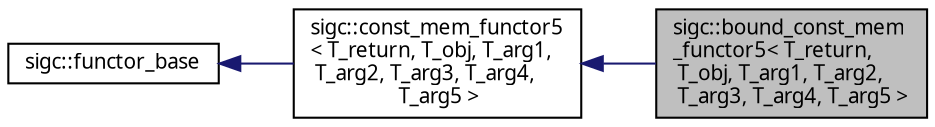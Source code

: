 digraph "sigc::bound_const_mem_functor5&lt; T_return, T_obj, T_arg1, T_arg2, T_arg3, T_arg4, T_arg5 &gt;"
{
  edge [fontname="Sans",fontsize="10",labelfontname="Sans",labelfontsize="10"];
  node [fontname="Sans",fontsize="10",shape=record];
  rankdir="LR";
  Node1 [label="sigc::bound_const_mem\l_functor5\< T_return,\l T_obj, T_arg1, T_arg2,\l T_arg3, T_arg4, T_arg5 \>",height=0.2,width=0.4,color="black", fillcolor="grey75", style="filled" fontcolor="black"];
  Node2 -> Node1 [dir="back",color="midnightblue",fontsize="10",style="solid",fontname="Sans"];
  Node2 [label="sigc::const_mem_functor5\l\< T_return, T_obj, T_arg1,\l T_arg2, T_arg3, T_arg4,\l T_arg5 \>",height=0.2,width=0.4,color="black", fillcolor="white", style="filled",URL="$classsigc_1_1const__mem__functor5.html",tooltip="const_mem_functor5 wraps const methods with 5 argument(s)."];
  Node3 -> Node2 [dir="back",color="midnightblue",fontsize="10",style="solid",fontname="Sans"];
  Node3 [label="sigc::functor_base",height=0.2,width=0.4,color="black", fillcolor="white", style="filled",URL="$structsigc_1_1functor__base.html",tooltip="A hint to the compiler."];
}
